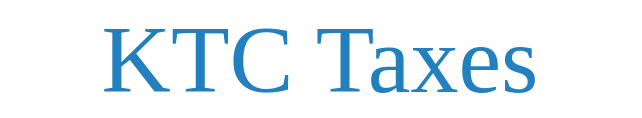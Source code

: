 <mxfile version="13.3.5" type="device"><diagram id="rcMuqsNUrm5UYW9v2uzu" name="Page-1"><mxGraphModel dx="476" dy="822" grid="1" gridSize="10" guides="1" tooltips="1" connect="1" arrows="1" fold="1" page="1" pageScale="1" pageWidth="1100" pageHeight="850" math="0" shadow="0" extFonts="Poppins^https://fonts.googleapis.com/css?family=Poppins|Montserrat^https://fonts.googleapis.com/css?family=Montserrat|Josefin+Sans^https://fonts.googleapis.com/css?family=Josefin%2BSans"><root><mxCell id="0"/><mxCell id="1" parent="0"/><mxCell id="aaxVWXJyvSFF0HqCspts-1" value="KTC Taxes" style="text;html=1;strokeColor=none;fillColor=none;align=center;verticalAlign=middle;whiteSpace=wrap;rounded=0;fontFamily=Josefin+Sans;FType=g;fontColor=#2380BE;fontSize=48;fontStyle=0" parent="1" vertex="1"><mxGeometry x="530" y="410" width="320" height="20" as="geometry"/></mxCell></root></mxGraphModel></diagram></mxfile>